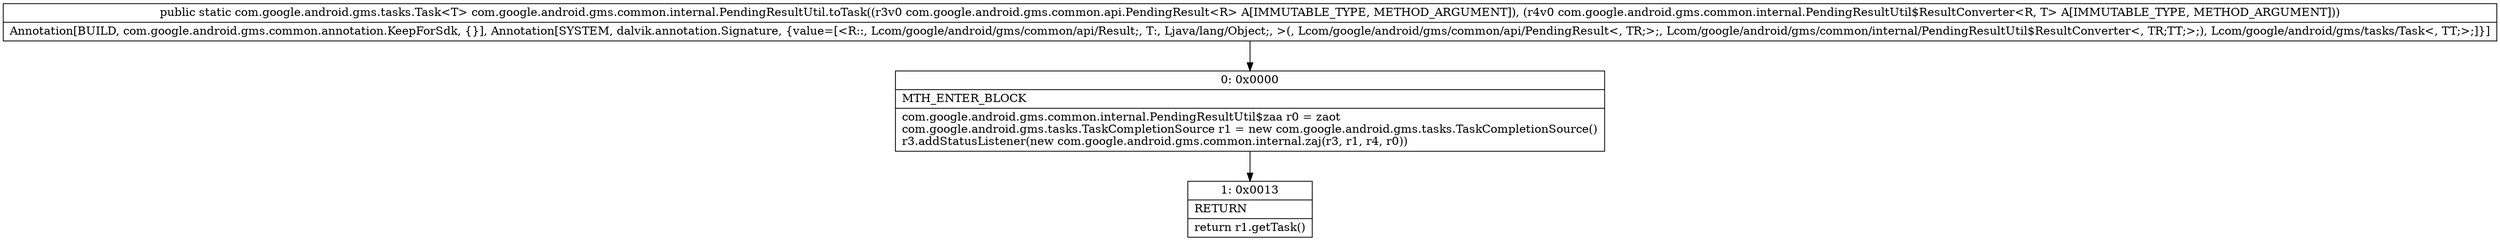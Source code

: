 digraph "CFG forcom.google.android.gms.common.internal.PendingResultUtil.toTask(Lcom\/google\/android\/gms\/common\/api\/PendingResult;Lcom\/google\/android\/gms\/common\/internal\/PendingResultUtil$ResultConverter;)Lcom\/google\/android\/gms\/tasks\/Task;" {
Node_0 [shape=record,label="{0\:\ 0x0000|MTH_ENTER_BLOCK\l|com.google.android.gms.common.internal.PendingResultUtil$zaa r0 = zaot\lcom.google.android.gms.tasks.TaskCompletionSource r1 = new com.google.android.gms.tasks.TaskCompletionSource()\lr3.addStatusListener(new com.google.android.gms.common.internal.zaj(r3, r1, r4, r0))\l}"];
Node_1 [shape=record,label="{1\:\ 0x0013|RETURN\l|return r1.getTask()\l}"];
MethodNode[shape=record,label="{public static com.google.android.gms.tasks.Task\<T\> com.google.android.gms.common.internal.PendingResultUtil.toTask((r3v0 com.google.android.gms.common.api.PendingResult\<R\> A[IMMUTABLE_TYPE, METHOD_ARGUMENT]), (r4v0 com.google.android.gms.common.internal.PendingResultUtil$ResultConverter\<R, T\> A[IMMUTABLE_TYPE, METHOD_ARGUMENT]))  | Annotation[BUILD, com.google.android.gms.common.annotation.KeepForSdk, \{\}], Annotation[SYSTEM, dalvik.annotation.Signature, \{value=[\<R::, Lcom\/google\/android\/gms\/common\/api\/Result;, T:, Ljava\/lang\/Object;, \>(, Lcom\/google\/android\/gms\/common\/api\/PendingResult\<, TR;\>;, Lcom\/google\/android\/gms\/common\/internal\/PendingResultUtil$ResultConverter\<, TR;TT;\>;), Lcom\/google\/android\/gms\/tasks\/Task\<, TT;\>;]\}]\l}"];
MethodNode -> Node_0;
Node_0 -> Node_1;
}

